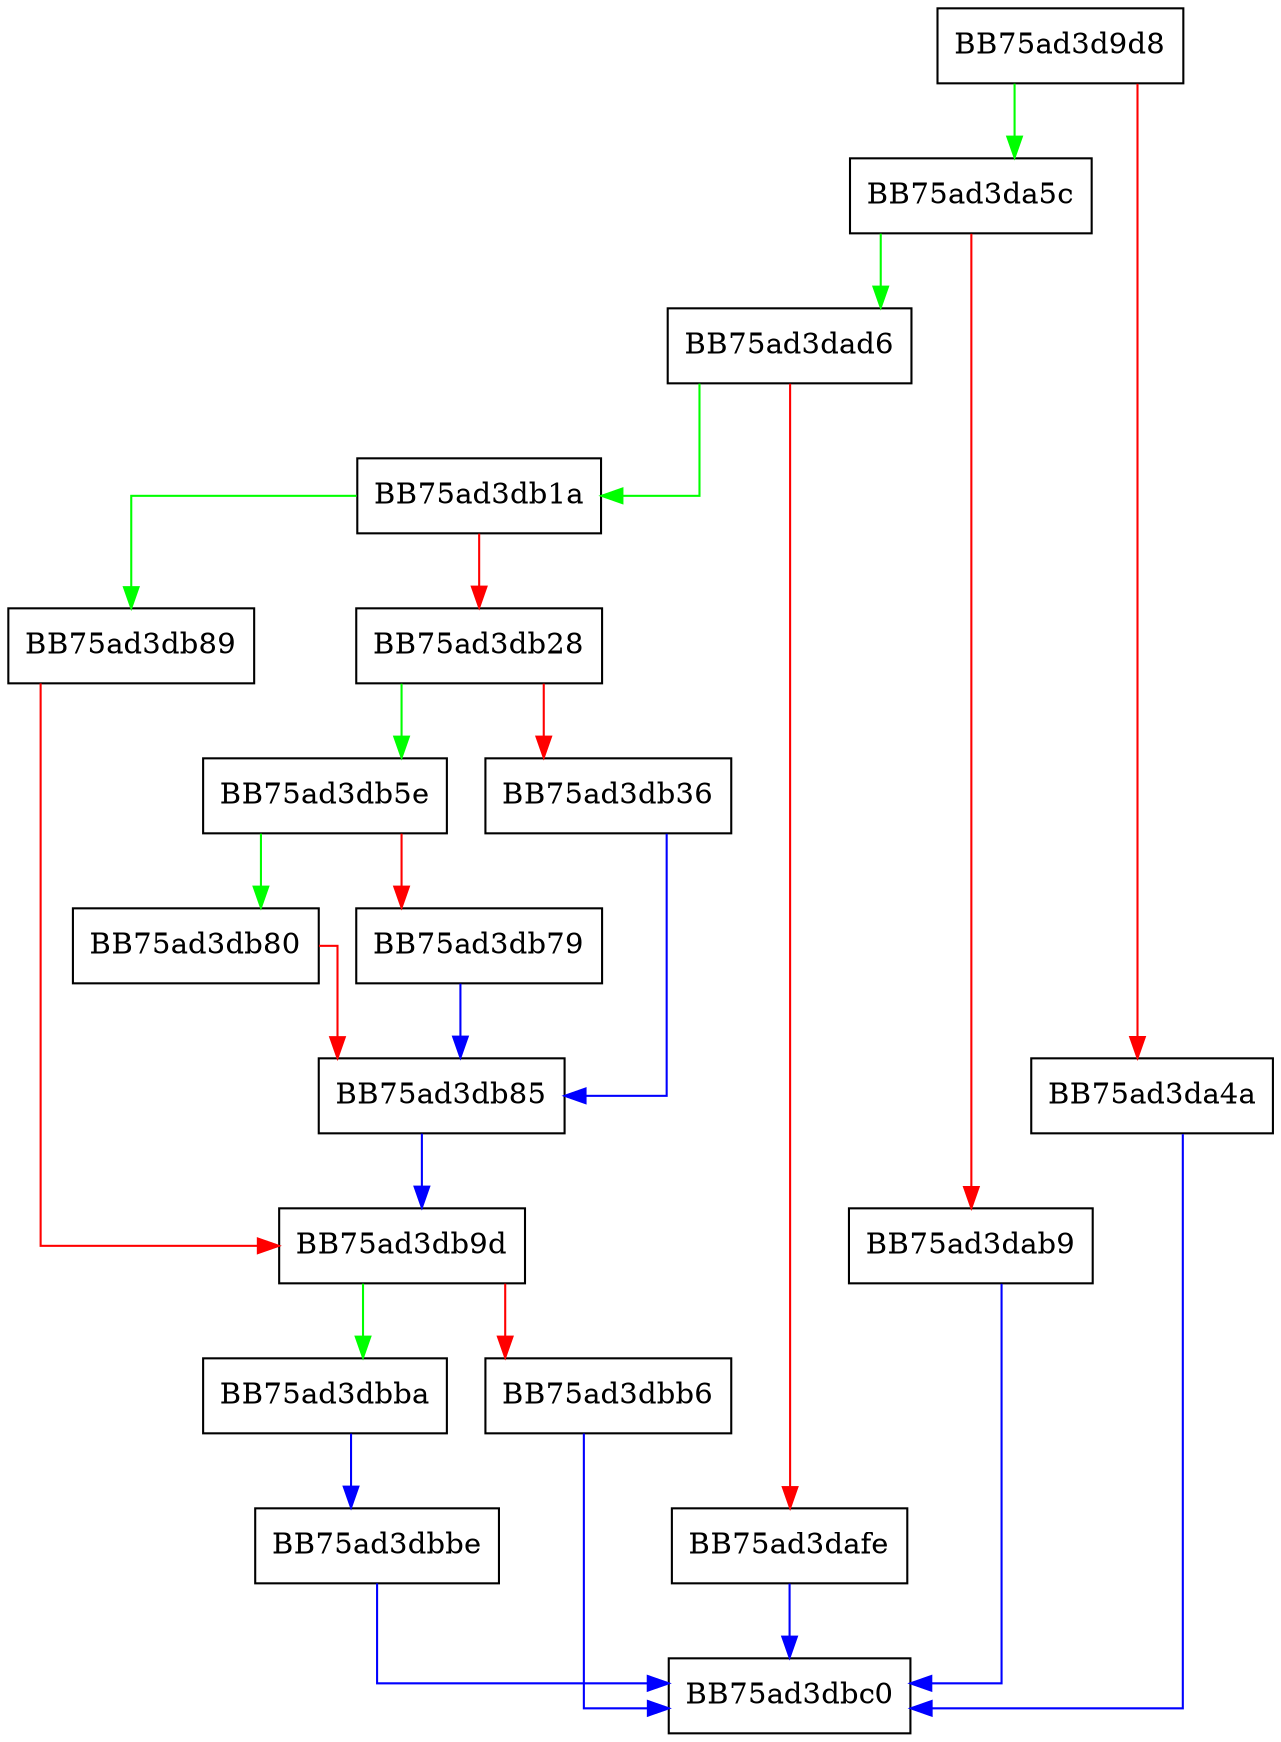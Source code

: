 digraph ObjectNameTypeWin7 {
  node [shape="box"];
  graph [splines=ortho];
  BB75ad3d9d8 -> BB75ad3da5c [color="green"];
  BB75ad3d9d8 -> BB75ad3da4a [color="red"];
  BB75ad3da4a -> BB75ad3dbc0 [color="blue"];
  BB75ad3da5c -> BB75ad3dad6 [color="green"];
  BB75ad3da5c -> BB75ad3dab9 [color="red"];
  BB75ad3dab9 -> BB75ad3dbc0 [color="blue"];
  BB75ad3dad6 -> BB75ad3db1a [color="green"];
  BB75ad3dad6 -> BB75ad3dafe [color="red"];
  BB75ad3dafe -> BB75ad3dbc0 [color="blue"];
  BB75ad3db1a -> BB75ad3db89 [color="green"];
  BB75ad3db1a -> BB75ad3db28 [color="red"];
  BB75ad3db28 -> BB75ad3db5e [color="green"];
  BB75ad3db28 -> BB75ad3db36 [color="red"];
  BB75ad3db36 -> BB75ad3db85 [color="blue"];
  BB75ad3db5e -> BB75ad3db80 [color="green"];
  BB75ad3db5e -> BB75ad3db79 [color="red"];
  BB75ad3db79 -> BB75ad3db85 [color="blue"];
  BB75ad3db80 -> BB75ad3db85 [color="red"];
  BB75ad3db85 -> BB75ad3db9d [color="blue"];
  BB75ad3db89 -> BB75ad3db9d [color="red"];
  BB75ad3db9d -> BB75ad3dbba [color="green"];
  BB75ad3db9d -> BB75ad3dbb6 [color="red"];
  BB75ad3dbb6 -> BB75ad3dbc0 [color="blue"];
  BB75ad3dbba -> BB75ad3dbbe [color="blue"];
  BB75ad3dbbe -> BB75ad3dbc0 [color="blue"];
}